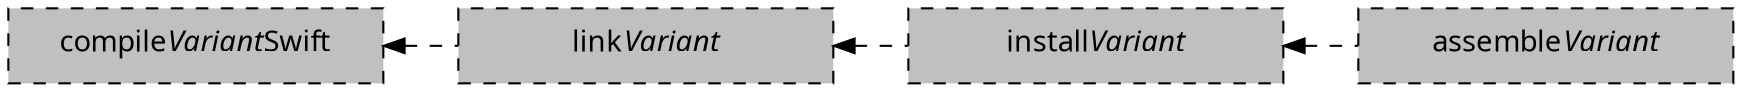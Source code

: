 // Copyright 2018 the original author or authors.
//
// Licensed under the Apache License, Version 2.0 (the "License");
// you may not use this file except in compliance with the License.
// You may obtain a copy of the License at
//
//      http://www.apache.org/licenses/LICENSE-2.0
//
// Unless required by applicable law or agreed to in writing, software
// distributed under the License is distributed on an "AS IS" BASIS,
// WITHOUT WARRANTIES OR CONDITIONS OF ANY KIND, either express or implied.
// See the License for the specific language governing permissions and
// limitations under the License.

// dot -Tpng subprojects/docs/src/docs/userguide/img/swift-application-variant-task-graph.dot > subprojects/docs/src/docs/userguide/img/swift-application-variant-task-graph.png
digraph swiftLibraryVariantTaskGraph {
  graph [ dpi = 100, fontname="Sans"];
  node [fontname = "Sans"];
  edge [fontname = "Sans"];
  node [shape=rectangle, fixedsize=true, width=2.5, height=0.5];
  node [style="dashed,filled", fillcolor=grey]
  rankdir=LR

  compileVariantSwift -> linkVariant -> installVariant -> assembleVariant [dir=back, style=dashed]
  compileVariantSwift[label=<compile<i>Variant</i>Swift>]
  linkVariant[label=<link<i>Variant</i>>]
  installVariant[label=<install<i>Variant</i>>]
  assembleVariant[label=<assemble<i>Variant</i>>]
}